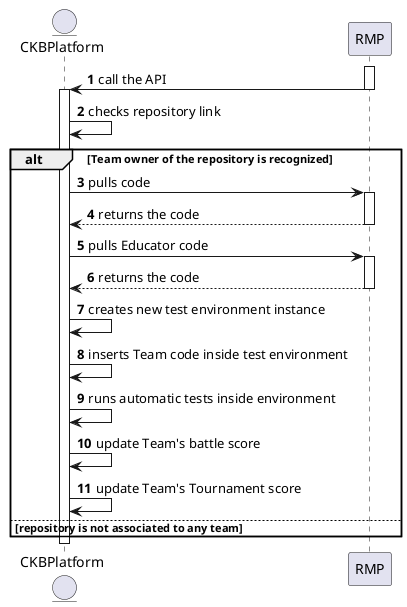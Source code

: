 @startuml

autonumber

entity CKBPlatform as P
participant RMP as R

activate R
R -> P: call the API
deactivate R
activate P
P -> P: checks repository link

alt Team owner of the repository is recognized
    P -> R: pulls code
    activate R
    R --> P: returns the code
    deactivate R
    P -> R: pulls Educator code
    activate R
    R --> P: returns the code
    deactivate R
    P -> P: creates new test environment instance
    P -> P: inserts Team code inside test environment
    P -> P: runs automatic tests inside environment
    P -> P: update Team's battle score 
    P -> P: update Team's Tournament score
else repository is not associated to any team
end
deactivate P

@enduml
